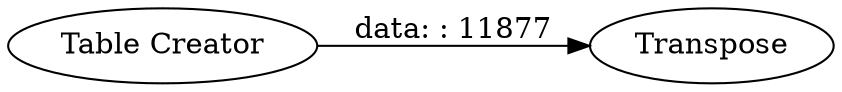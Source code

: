 digraph {
	"6790304198708025407_1" [label="Table Creator"]
	"6790304198708025407_2" [label=Transpose]
	"6790304198708025407_1" -> "6790304198708025407_2" [label="data: : 11877"]
	rankdir=LR
}

